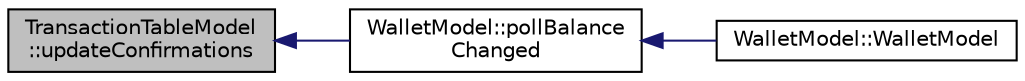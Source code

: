 digraph "TransactionTableModel::updateConfirmations"
{
  edge [fontname="Helvetica",fontsize="10",labelfontname="Helvetica",labelfontsize="10"];
  node [fontname="Helvetica",fontsize="10",shape=record];
  rankdir="LR";
  Node446 [label="TransactionTableModel\l::updateConfirmations",height=0.2,width=0.4,color="black", fillcolor="grey75", style="filled", fontcolor="black"];
  Node446 -> Node447 [dir="back",color="midnightblue",fontsize="10",style="solid",fontname="Helvetica"];
  Node447 [label="WalletModel::pollBalance\lChanged",height=0.2,width=0.4,color="black", fillcolor="white", style="filled",URL="$class_wallet_model.html#a51469b2d95cfd4bc0a14ee456fca7b95"];
  Node447 -> Node448 [dir="back",color="midnightblue",fontsize="10",style="solid",fontname="Helvetica"];
  Node448 [label="WalletModel::WalletModel",height=0.2,width=0.4,color="black", fillcolor="white", style="filled",URL="$class_wallet_model.html#af50d9654d2f20e4e4f0789dcb64ad6b1"];
}
